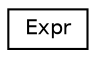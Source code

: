 digraph "Graphical Class Hierarchy"
{
 // LATEX_PDF_SIZE
  edge [fontname="Helvetica",fontsize="10",labelfontname="Helvetica",labelfontsize="10"];
  node [fontname="Helvetica",fontsize="10",shape=record];
  rankdir="LR";
  Node0 [label="Expr",height=0.2,width=0.4,color="black", fillcolor="white", style="filled",URL="$structExpr.html",tooltip=" "];
}
